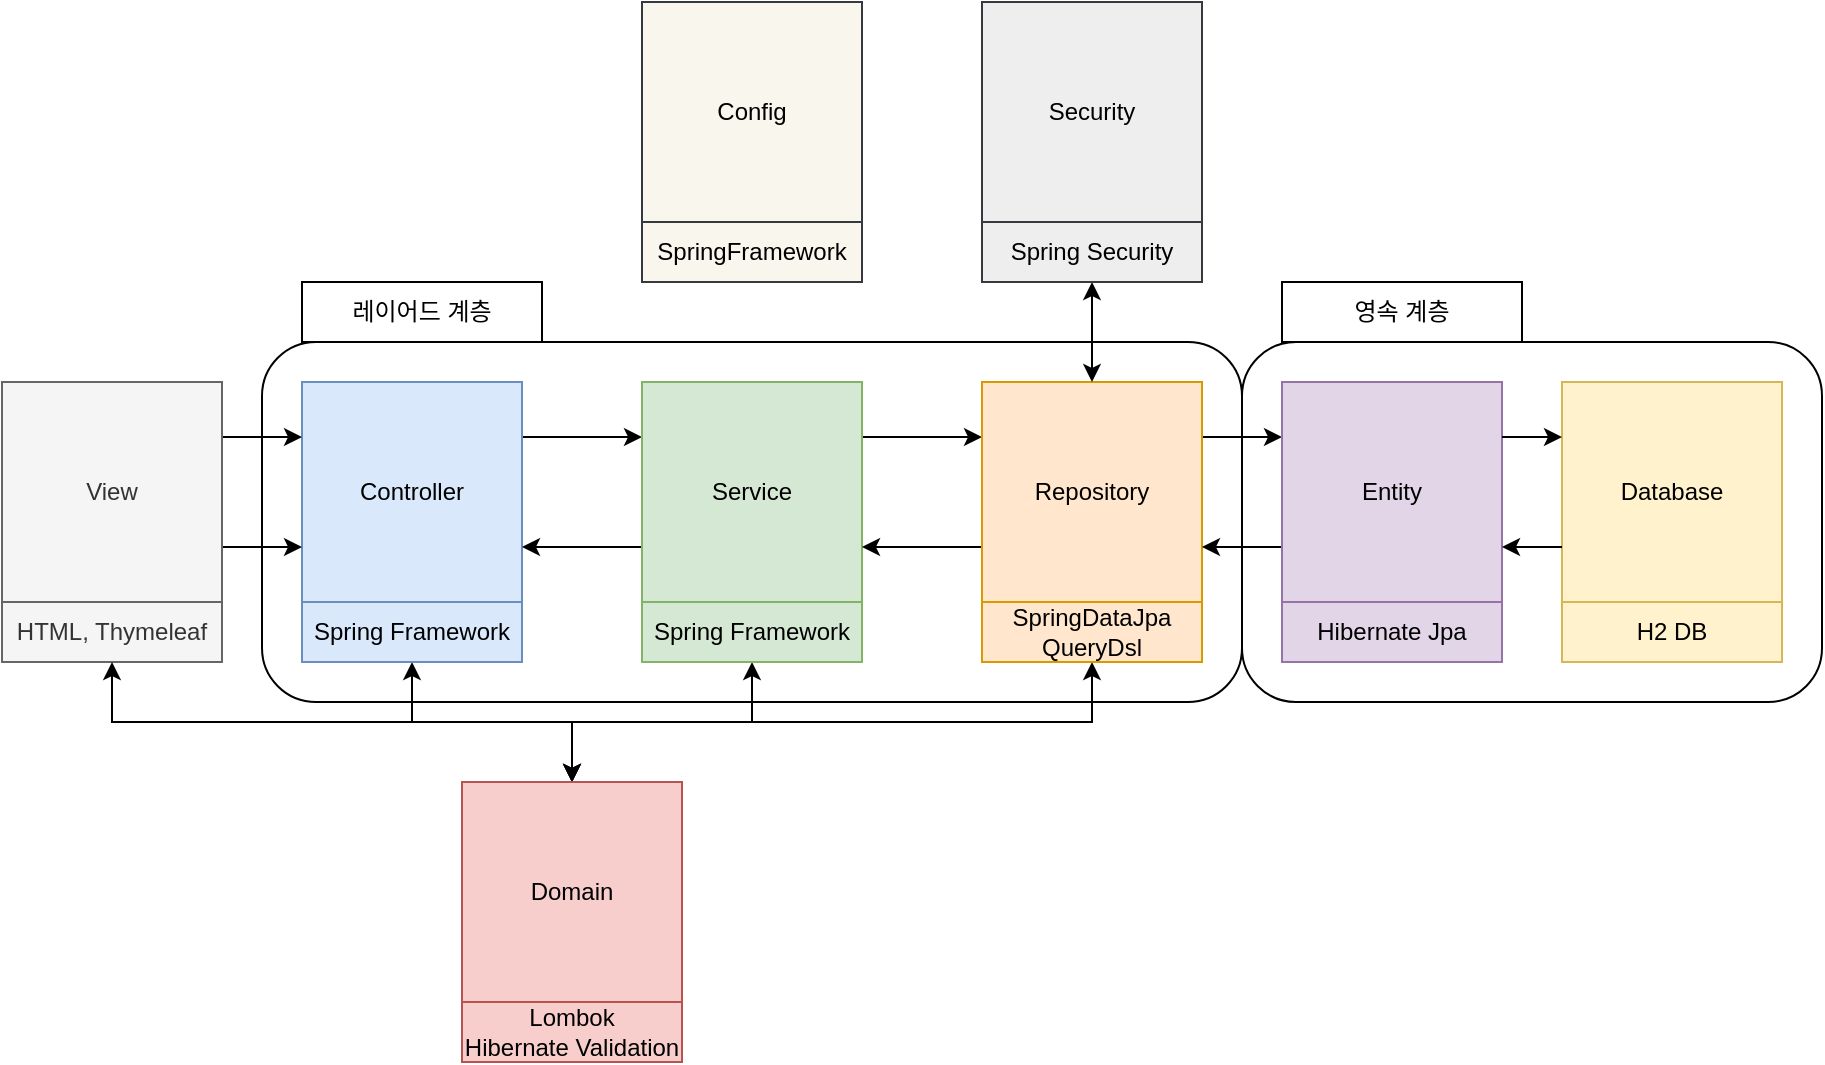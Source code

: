 <mxfile version="21.2.8" type="device">
  <diagram name="페이지-1" id="wYdEGRQKucLgcGRr9qSk">
    <mxGraphModel dx="1036" dy="614" grid="1" gridSize="10" guides="1" tooltips="1" connect="1" arrows="1" fold="1" page="1" pageScale="1" pageWidth="1169" pageHeight="827" background="#ffffff" math="0" shadow="0">
      <root>
        <mxCell id="0" />
        <mxCell id="1" parent="0" />
        <mxCell id="qMxfrP7G9K0cP-s2qBHR-18" value="" style="rounded=1;whiteSpace=wrap;html=1;" parent="1" vertex="1">
          <mxGeometry x="800" y="190" width="290" height="180" as="geometry" />
        </mxCell>
        <mxCell id="LkVWMpmYR-I_aIKVYfne-15" value="" style="rounded=1;whiteSpace=wrap;html=1;" parent="1" vertex="1">
          <mxGeometry x="310" y="190" width="490" height="180" as="geometry" />
        </mxCell>
        <mxCell id="LkVWMpmYR-I_aIKVYfne-8" style="edgeStyle=orthogonalEdgeStyle;rounded=0;orthogonalLoop=1;jettySize=auto;html=1;exitX=1;exitY=0.25;exitDx=0;exitDy=0;entryX=0;entryY=0.25;entryDx=0;entryDy=0;" parent="1" source="LkVWMpmYR-I_aIKVYfne-3" target="LkVWMpmYR-I_aIKVYfne-4" edge="1">
          <mxGeometry relative="1" as="geometry" />
        </mxCell>
        <mxCell id="LkVWMpmYR-I_aIKVYfne-3" value="Controller" style="rounded=0;whiteSpace=wrap;html=1;fillColor=#dae8fc;strokeColor=#6c8ebf;" parent="1" vertex="1">
          <mxGeometry x="330" y="210" width="110" height="110" as="geometry" />
        </mxCell>
        <mxCell id="LkVWMpmYR-I_aIKVYfne-6" style="edgeStyle=orthogonalEdgeStyle;rounded=0;orthogonalLoop=1;jettySize=auto;html=1;exitX=1;exitY=0.25;exitDx=0;exitDy=0;entryX=0;entryY=0.25;entryDx=0;entryDy=0;" parent="1" source="LkVWMpmYR-I_aIKVYfne-4" target="LkVWMpmYR-I_aIKVYfne-5" edge="1">
          <mxGeometry relative="1" as="geometry" />
        </mxCell>
        <mxCell id="LkVWMpmYR-I_aIKVYfne-9" style="edgeStyle=orthogonalEdgeStyle;rounded=0;orthogonalLoop=1;jettySize=auto;html=1;exitX=0;exitY=0.75;exitDx=0;exitDy=0;entryX=1;entryY=0.75;entryDx=0;entryDy=0;" parent="1" source="LkVWMpmYR-I_aIKVYfne-4" target="LkVWMpmYR-I_aIKVYfne-3" edge="1">
          <mxGeometry relative="1" as="geometry" />
        </mxCell>
        <mxCell id="LkVWMpmYR-I_aIKVYfne-4" value="Service" style="rounded=0;whiteSpace=wrap;html=1;fillColor=#d5e8d4;strokeColor=#82b366;" parent="1" vertex="1">
          <mxGeometry x="500" y="210" width="110" height="110" as="geometry" />
        </mxCell>
        <mxCell id="LkVWMpmYR-I_aIKVYfne-7" style="edgeStyle=orthogonalEdgeStyle;rounded=0;orthogonalLoop=1;jettySize=auto;html=1;exitX=0;exitY=0.75;exitDx=0;exitDy=0;entryX=1;entryY=0.75;entryDx=0;entryDy=0;" parent="1" source="LkVWMpmYR-I_aIKVYfne-5" target="LkVWMpmYR-I_aIKVYfne-4" edge="1">
          <mxGeometry relative="1" as="geometry" />
        </mxCell>
        <mxCell id="LkVWMpmYR-I_aIKVYfne-24" style="edgeStyle=orthogonalEdgeStyle;rounded=0;orthogonalLoop=1;jettySize=auto;html=1;exitX=1;exitY=0.25;exitDx=0;exitDy=0;entryX=0;entryY=0.25;entryDx=0;entryDy=0;" parent="1" source="LkVWMpmYR-I_aIKVYfne-5" target="qMxfrP7G9K0cP-s2qBHR-9" edge="1">
          <mxGeometry relative="1" as="geometry">
            <mxPoint x="860" y="238" as="targetPoint" />
          </mxGeometry>
        </mxCell>
        <mxCell id="LkVWMpmYR-I_aIKVYfne-5" value="Repository" style="rounded=0;whiteSpace=wrap;html=1;fillColor=#ffe6cc;strokeColor=#d79b00;" parent="1" vertex="1">
          <mxGeometry x="670" y="210" width="110" height="110" as="geometry" />
        </mxCell>
        <mxCell id="qMxfrP7G9K0cP-s2qBHR-7" style="edgeStyle=orthogonalEdgeStyle;rounded=0;orthogonalLoop=1;jettySize=auto;html=1;exitX=0.5;exitY=1;exitDx=0;exitDy=0;entryX=0.5;entryY=0;entryDx=0;entryDy=0;startArrow=classic;startFill=1;" parent="1" source="LkVWMpmYR-I_aIKVYfne-10" target="qMxfrP7G9K0cP-s2qBHR-3" edge="1">
          <mxGeometry relative="1" as="geometry" />
        </mxCell>
        <mxCell id="LkVWMpmYR-I_aIKVYfne-10" value="SpringDataJpa&lt;br&gt;QueryDsl" style="rounded=0;whiteSpace=wrap;html=1;fillColor=#ffe6cc;strokeColor=#d79b00;" parent="1" vertex="1">
          <mxGeometry x="670" y="320" width="110" height="30" as="geometry" />
        </mxCell>
        <mxCell id="qMxfrP7G9K0cP-s2qBHR-6" style="edgeStyle=orthogonalEdgeStyle;rounded=0;orthogonalLoop=1;jettySize=auto;html=1;exitX=0.5;exitY=1;exitDx=0;exitDy=0;startArrow=classic;startFill=1;entryX=0.5;entryY=0;entryDx=0;entryDy=0;" parent="1" source="LkVWMpmYR-I_aIKVYfne-11" target="qMxfrP7G9K0cP-s2qBHR-3" edge="1">
          <mxGeometry relative="1" as="geometry">
            <mxPoint x="555" y="400" as="targetPoint" />
          </mxGeometry>
        </mxCell>
        <mxCell id="LkVWMpmYR-I_aIKVYfne-11" value="Spring Framework" style="rounded=0;whiteSpace=wrap;html=1;fillColor=#d5e8d4;strokeColor=#82b366;" parent="1" vertex="1">
          <mxGeometry x="500" y="320" width="110" height="30" as="geometry" />
        </mxCell>
        <mxCell id="qMxfrP7G9K0cP-s2qBHR-5" style="edgeStyle=orthogonalEdgeStyle;rounded=0;orthogonalLoop=1;jettySize=auto;html=1;exitX=0.5;exitY=1;exitDx=0;exitDy=0;startArrow=classic;startFill=1;" parent="1" source="LkVWMpmYR-I_aIKVYfne-12" target="qMxfrP7G9K0cP-s2qBHR-3" edge="1">
          <mxGeometry relative="1" as="geometry" />
        </mxCell>
        <mxCell id="LkVWMpmYR-I_aIKVYfne-12" value="Spring Framework" style="rounded=0;whiteSpace=wrap;html=1;fillColor=#dae8fc;strokeColor=#6c8ebf;" parent="1" vertex="1">
          <mxGeometry x="330" y="320" width="110" height="30" as="geometry" />
        </mxCell>
        <mxCell id="LkVWMpmYR-I_aIKVYfne-25" style="edgeStyle=orthogonalEdgeStyle;rounded=0;orthogonalLoop=1;jettySize=auto;html=1;entryX=1;entryY=0.75;entryDx=0;entryDy=0;exitX=0;exitY=0.75;exitDx=0;exitDy=0;" parent="1" source="qMxfrP7G9K0cP-s2qBHR-9" target="LkVWMpmYR-I_aIKVYfne-5" edge="1">
          <mxGeometry relative="1" as="geometry">
            <mxPoint x="840" y="293" as="sourcePoint" />
          </mxGeometry>
        </mxCell>
        <mxCell id="LkVWMpmYR-I_aIKVYfne-16" value="Database" style="rounded=0;whiteSpace=wrap;html=1;fillColor=#fff2cc;strokeColor=#d6b656;" parent="1" vertex="1">
          <mxGeometry x="960" y="210" width="110" height="110" as="geometry" />
        </mxCell>
        <mxCell id="LkVWMpmYR-I_aIKVYfne-17" value="H2 DB" style="rounded=0;whiteSpace=wrap;html=1;fillColor=#fff2cc;strokeColor=#d6b656;" parent="1" vertex="1">
          <mxGeometry x="960" y="320" width="110" height="30" as="geometry" />
        </mxCell>
        <mxCell id="LkVWMpmYR-I_aIKVYfne-22" style="edgeStyle=orthogonalEdgeStyle;rounded=0;orthogonalLoop=1;jettySize=auto;html=1;exitX=1;exitY=0.25;exitDx=0;exitDy=0;entryX=0;entryY=0.25;entryDx=0;entryDy=0;" parent="1" source="LkVWMpmYR-I_aIKVYfne-19" target="LkVWMpmYR-I_aIKVYfne-3" edge="1">
          <mxGeometry relative="1" as="geometry" />
        </mxCell>
        <mxCell id="LkVWMpmYR-I_aIKVYfne-23" style="edgeStyle=orthogonalEdgeStyle;rounded=0;orthogonalLoop=1;jettySize=auto;html=1;exitX=1;exitY=0.75;exitDx=0;exitDy=0;entryX=0;entryY=0.75;entryDx=0;entryDy=0;" parent="1" source="LkVWMpmYR-I_aIKVYfne-19" target="LkVWMpmYR-I_aIKVYfne-3" edge="1">
          <mxGeometry relative="1" as="geometry" />
        </mxCell>
        <mxCell id="LkVWMpmYR-I_aIKVYfne-19" value="View" style="rounded=0;whiteSpace=wrap;html=1;fillColor=#f5f5f5;fontColor=#333333;strokeColor=#666666;" parent="1" vertex="1">
          <mxGeometry x="180" y="210" width="110" height="110" as="geometry" />
        </mxCell>
        <mxCell id="LkVWMpmYR-I_aIKVYfne-20" value="HTML, Thymeleaf" style="rounded=0;whiteSpace=wrap;html=1;fillColor=#f5f5f5;fontColor=#333333;strokeColor=#666666;" parent="1" vertex="1">
          <mxGeometry x="180" y="320" width="110" height="30" as="geometry" />
        </mxCell>
        <mxCell id="LkVWMpmYR-I_aIKVYfne-26" value="레이어드 계층" style="rounded=0;whiteSpace=wrap;html=1;" parent="1" vertex="1">
          <mxGeometry x="330" y="160" width="120" height="30" as="geometry" />
        </mxCell>
        <mxCell id="qMxfrP7G9K0cP-s2qBHR-1" value="Security" style="rounded=0;whiteSpace=wrap;html=1;fillColor=#eeeeee;strokeColor=#36393d;" parent="1" vertex="1">
          <mxGeometry x="670" y="20" width="110" height="110" as="geometry" />
        </mxCell>
        <mxCell id="qMxfrP7G9K0cP-s2qBHR-20" style="edgeStyle=orthogonalEdgeStyle;rounded=0;orthogonalLoop=1;jettySize=auto;html=1;entryX=0.5;entryY=0;entryDx=0;entryDy=0;startArrow=classic;startFill=1;" parent="1" source="qMxfrP7G9K0cP-s2qBHR-2" target="LkVWMpmYR-I_aIKVYfne-5" edge="1">
          <mxGeometry relative="1" as="geometry" />
        </mxCell>
        <mxCell id="qMxfrP7G9K0cP-s2qBHR-2" value="Spring Security" style="rounded=0;whiteSpace=wrap;html=1;fillColor=#eeeeee;strokeColor=#36393d;" parent="1" vertex="1">
          <mxGeometry x="670" y="130" width="110" height="30" as="geometry" />
        </mxCell>
        <mxCell id="qMxfrP7G9K0cP-s2qBHR-11" style="edgeStyle=orthogonalEdgeStyle;rounded=0;orthogonalLoop=1;jettySize=auto;html=1;entryX=0.5;entryY=1;entryDx=0;entryDy=0;exitX=0.5;exitY=0;exitDx=0;exitDy=0;startArrow=classic;startFill=1;" parent="1" source="qMxfrP7G9K0cP-s2qBHR-3" target="LkVWMpmYR-I_aIKVYfne-20" edge="1">
          <mxGeometry relative="1" as="geometry" />
        </mxCell>
        <mxCell id="qMxfrP7G9K0cP-s2qBHR-3" value="Domain" style="rounded=0;whiteSpace=wrap;html=1;fillColor=#f8cecc;strokeColor=#b85450;" parent="1" vertex="1">
          <mxGeometry x="410" y="410" width="110" height="110" as="geometry" />
        </mxCell>
        <mxCell id="qMxfrP7G9K0cP-s2qBHR-4" value="Lombok&lt;br&gt;Hibernate Validation" style="rounded=0;whiteSpace=wrap;html=1;fillColor=#f8cecc;strokeColor=#b85450;" parent="1" vertex="1">
          <mxGeometry x="410" y="520" width="110" height="30" as="geometry" />
        </mxCell>
        <mxCell id="qMxfrP7G9K0cP-s2qBHR-9" value="Entity" style="rounded=0;whiteSpace=wrap;html=1;fillColor=#e1d5e7;strokeColor=#9673a6;" parent="1" vertex="1">
          <mxGeometry x="820" y="210" width="110" height="110" as="geometry" />
        </mxCell>
        <mxCell id="qMxfrP7G9K0cP-s2qBHR-10" value="Hibernate Jpa" style="rounded=0;whiteSpace=wrap;html=1;fillColor=#e1d5e7;strokeColor=#9673a6;" parent="1" vertex="1">
          <mxGeometry x="820" y="320" width="110" height="30" as="geometry" />
        </mxCell>
        <mxCell id="qMxfrP7G9K0cP-s2qBHR-16" style="edgeStyle=orthogonalEdgeStyle;rounded=0;orthogonalLoop=1;jettySize=auto;html=1;exitX=1;exitY=0.25;exitDx=0;exitDy=0;entryX=0;entryY=0.25;entryDx=0;entryDy=0;" parent="1" source="qMxfrP7G9K0cP-s2qBHR-9" target="LkVWMpmYR-I_aIKVYfne-16" edge="1">
          <mxGeometry relative="1" as="geometry">
            <mxPoint x="790" y="248" as="sourcePoint" />
            <mxPoint x="840" y="248" as="targetPoint" />
          </mxGeometry>
        </mxCell>
        <mxCell id="qMxfrP7G9K0cP-s2qBHR-17" style="edgeStyle=orthogonalEdgeStyle;rounded=0;orthogonalLoop=1;jettySize=auto;html=1;entryX=1;entryY=0.75;entryDx=0;entryDy=0;exitX=0;exitY=0.75;exitDx=0;exitDy=0;" parent="1" source="LkVWMpmYR-I_aIKVYfne-16" target="qMxfrP7G9K0cP-s2qBHR-9" edge="1">
          <mxGeometry relative="1" as="geometry">
            <mxPoint x="840" y="303" as="sourcePoint" />
            <mxPoint x="790" y="303" as="targetPoint" />
          </mxGeometry>
        </mxCell>
        <mxCell id="qMxfrP7G9K0cP-s2qBHR-19" value="영속 계층" style="rounded=0;whiteSpace=wrap;html=1;" parent="1" vertex="1">
          <mxGeometry x="820" y="160" width="120" height="30" as="geometry" />
        </mxCell>
        <mxCell id="5RH8HWi31JSSxSpktmR0-1" value="Config" style="rounded=0;whiteSpace=wrap;html=1;fillColor=#f9f7ed;strokeColor=#36393d;" parent="1" vertex="1">
          <mxGeometry x="500" y="20" width="110" height="110" as="geometry" />
        </mxCell>
        <mxCell id="5RH8HWi31JSSxSpktmR0-2" value="SpringFramework" style="rounded=0;whiteSpace=wrap;html=1;fillColor=#f9f7ed;strokeColor=#36393d;" parent="1" vertex="1">
          <mxGeometry x="500" y="130" width="110" height="30" as="geometry" />
        </mxCell>
      </root>
    </mxGraphModel>
  </diagram>
</mxfile>
